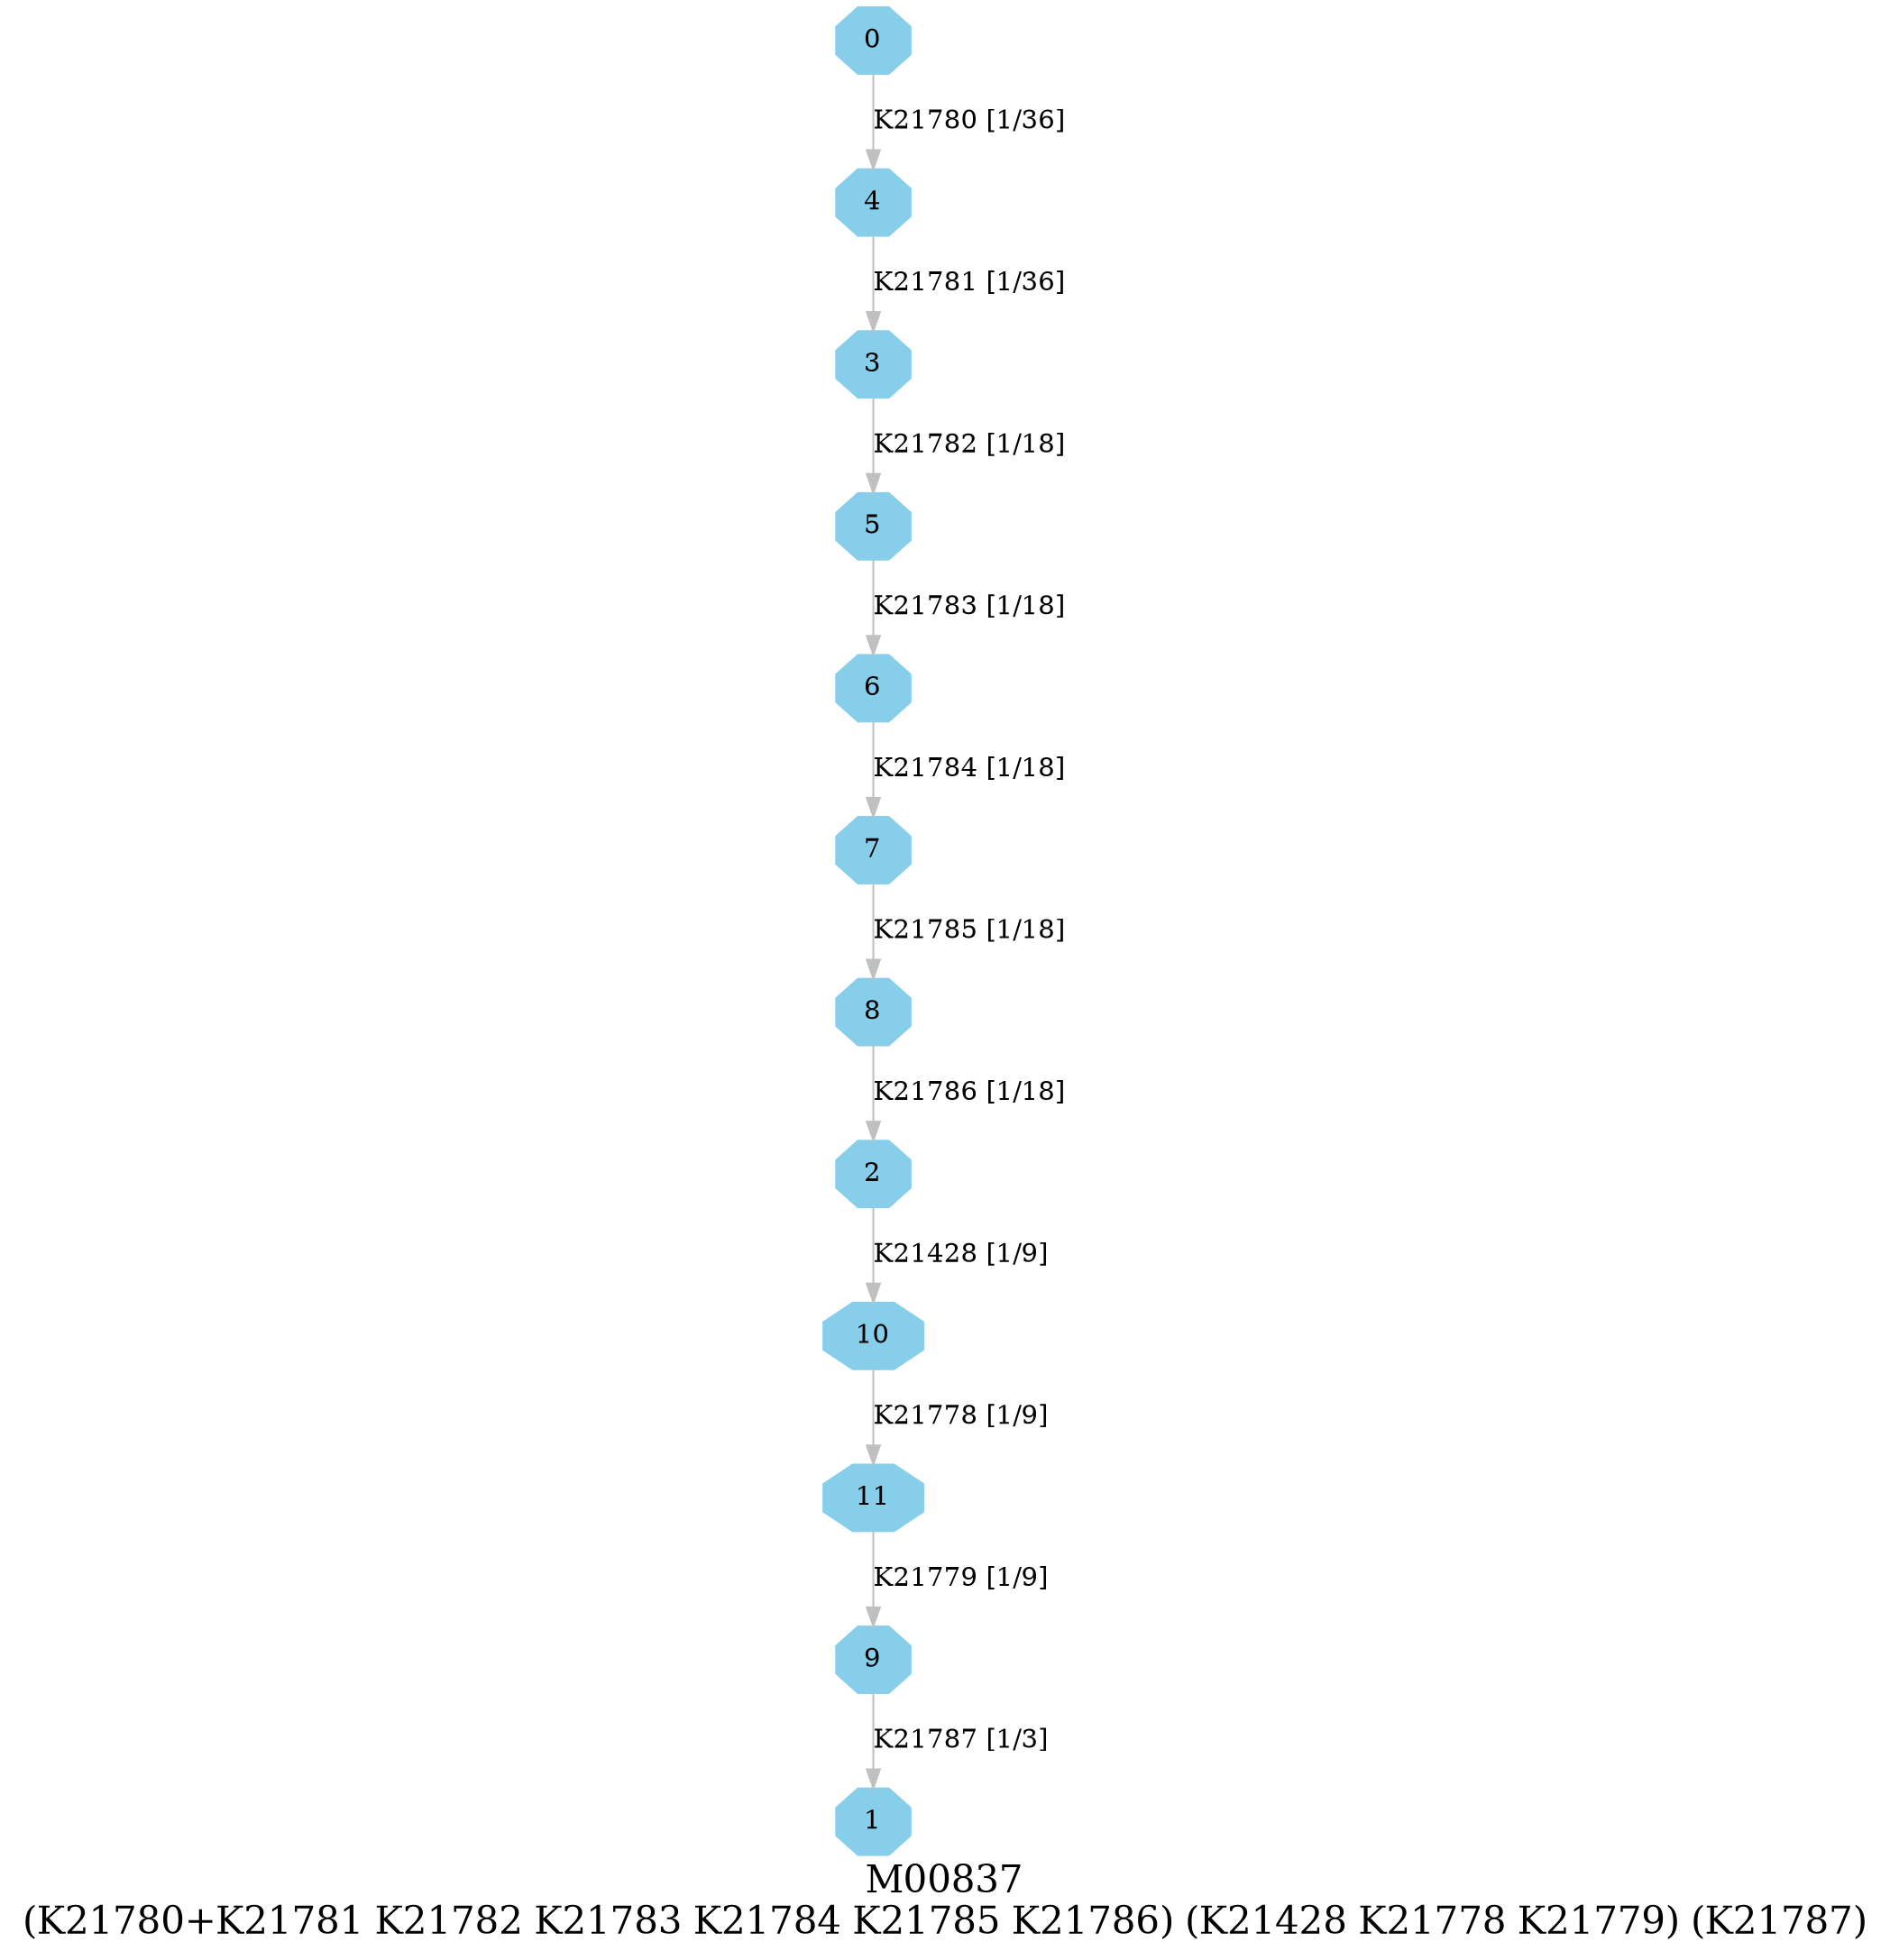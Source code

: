 digraph G {
graph [label="M00837
(K21780+K21781 K21782 K21783 K21784 K21785 K21786) (K21428 K21778 K21779) (K21787)",fontsize=20];
node [shape=box,style=filled];
edge [len=3,color=grey];
{node [width=.3,height=.3,shape=octagon,style=filled,color=skyblue] 0 1 2 3 4 5 6 7 8 9 10 11 }
0 -> 4 [label="K21780 [1/36]"];
2 -> 10 [label="K21428 [1/9]"];
3 -> 5 [label="K21782 [1/18]"];
4 -> 3 [label="K21781 [1/36]"];
5 -> 6 [label="K21783 [1/18]"];
6 -> 7 [label="K21784 [1/18]"];
7 -> 8 [label="K21785 [1/18]"];
8 -> 2 [label="K21786 [1/18]"];
9 -> 1 [label="K21787 [1/3]"];
10 -> 11 [label="K21778 [1/9]"];
11 -> 9 [label="K21779 [1/9]"];
}